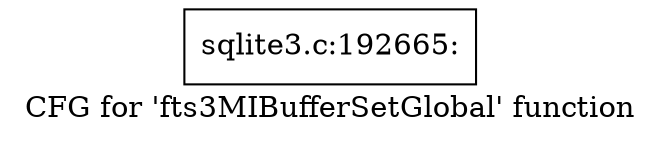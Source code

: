 digraph "CFG for 'fts3MIBufferSetGlobal' function" {
	label="CFG for 'fts3MIBufferSetGlobal' function";

	Node0x55c0fb3af630 [shape=record,label="{sqlite3.c:192665:}"];
}

